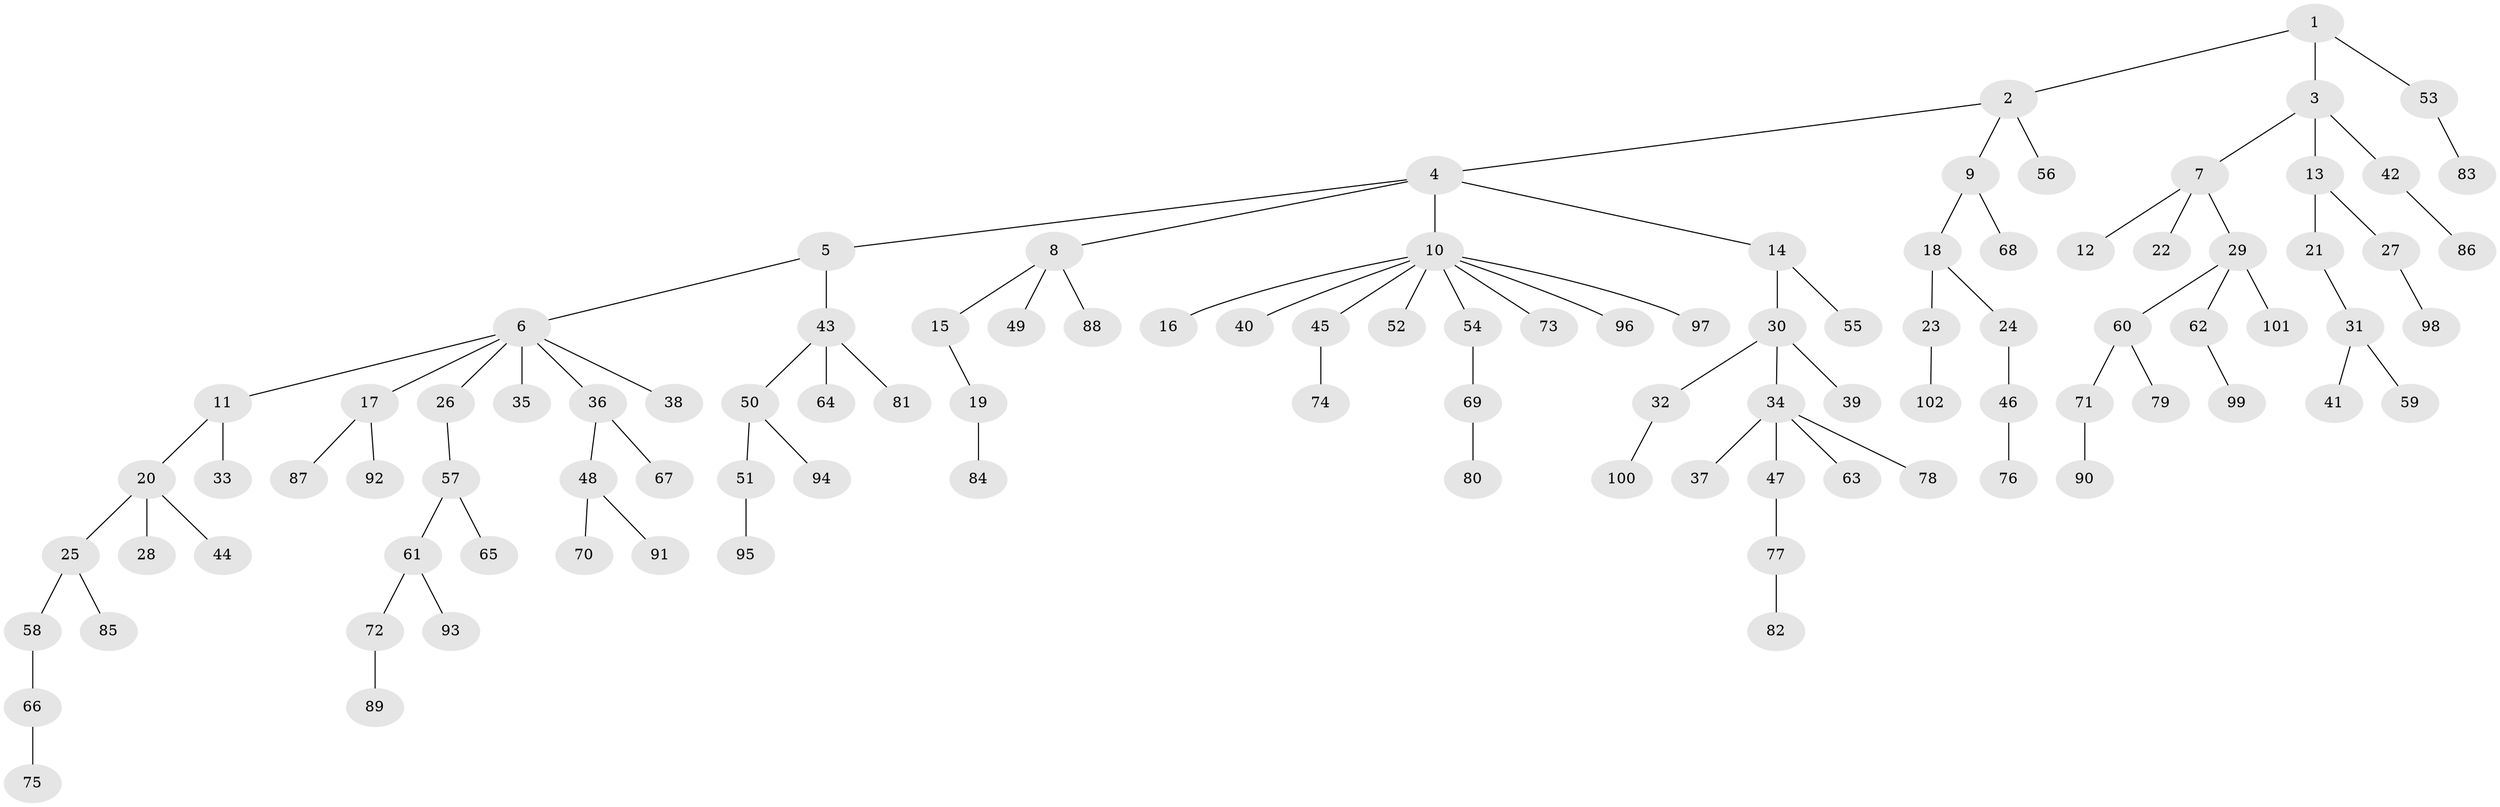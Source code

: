// Generated by graph-tools (version 1.1) at 2025/26/03/09/25 03:26:23]
// undirected, 102 vertices, 101 edges
graph export_dot {
graph [start="1"]
  node [color=gray90,style=filled];
  1;
  2;
  3;
  4;
  5;
  6;
  7;
  8;
  9;
  10;
  11;
  12;
  13;
  14;
  15;
  16;
  17;
  18;
  19;
  20;
  21;
  22;
  23;
  24;
  25;
  26;
  27;
  28;
  29;
  30;
  31;
  32;
  33;
  34;
  35;
  36;
  37;
  38;
  39;
  40;
  41;
  42;
  43;
  44;
  45;
  46;
  47;
  48;
  49;
  50;
  51;
  52;
  53;
  54;
  55;
  56;
  57;
  58;
  59;
  60;
  61;
  62;
  63;
  64;
  65;
  66;
  67;
  68;
  69;
  70;
  71;
  72;
  73;
  74;
  75;
  76;
  77;
  78;
  79;
  80;
  81;
  82;
  83;
  84;
  85;
  86;
  87;
  88;
  89;
  90;
  91;
  92;
  93;
  94;
  95;
  96;
  97;
  98;
  99;
  100;
  101;
  102;
  1 -- 2;
  1 -- 3;
  1 -- 53;
  2 -- 4;
  2 -- 9;
  2 -- 56;
  3 -- 7;
  3 -- 13;
  3 -- 42;
  4 -- 5;
  4 -- 8;
  4 -- 10;
  4 -- 14;
  5 -- 6;
  5 -- 43;
  6 -- 11;
  6 -- 17;
  6 -- 26;
  6 -- 35;
  6 -- 36;
  6 -- 38;
  7 -- 12;
  7 -- 22;
  7 -- 29;
  8 -- 15;
  8 -- 49;
  8 -- 88;
  9 -- 18;
  9 -- 68;
  10 -- 16;
  10 -- 40;
  10 -- 45;
  10 -- 52;
  10 -- 54;
  10 -- 73;
  10 -- 96;
  10 -- 97;
  11 -- 20;
  11 -- 33;
  13 -- 21;
  13 -- 27;
  14 -- 30;
  14 -- 55;
  15 -- 19;
  17 -- 87;
  17 -- 92;
  18 -- 23;
  18 -- 24;
  19 -- 84;
  20 -- 25;
  20 -- 28;
  20 -- 44;
  21 -- 31;
  23 -- 102;
  24 -- 46;
  25 -- 58;
  25 -- 85;
  26 -- 57;
  27 -- 98;
  29 -- 60;
  29 -- 62;
  29 -- 101;
  30 -- 32;
  30 -- 34;
  30 -- 39;
  31 -- 41;
  31 -- 59;
  32 -- 100;
  34 -- 37;
  34 -- 47;
  34 -- 63;
  34 -- 78;
  36 -- 48;
  36 -- 67;
  42 -- 86;
  43 -- 50;
  43 -- 64;
  43 -- 81;
  45 -- 74;
  46 -- 76;
  47 -- 77;
  48 -- 70;
  48 -- 91;
  50 -- 51;
  50 -- 94;
  51 -- 95;
  53 -- 83;
  54 -- 69;
  57 -- 61;
  57 -- 65;
  58 -- 66;
  60 -- 71;
  60 -- 79;
  61 -- 72;
  61 -- 93;
  62 -- 99;
  66 -- 75;
  69 -- 80;
  71 -- 90;
  72 -- 89;
  77 -- 82;
}
